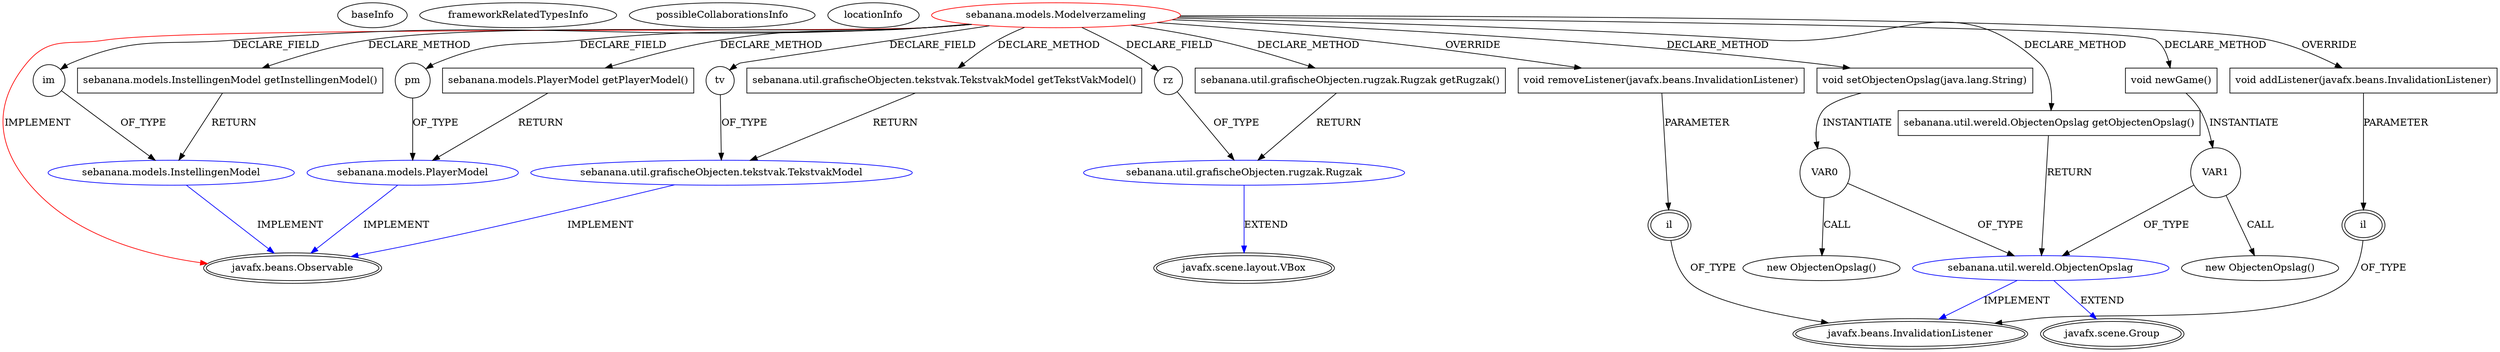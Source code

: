 digraph {
baseInfo[graphId=4113,category="extension_graph",isAnonymous=false,possibleRelation=true]
frameworkRelatedTypesInfo[0="javafx.beans.Observable"]
possibleCollaborationsInfo[0="4113~CLIENT_METHOD_DECLARATION-RETURN_TYPE-FIELD_DECLARATION-~javafx.beans.Observable ~javafx.scene.layout.VBox ~false~false",1="4113~CLIENT_METHOD_DECLARATION-INSTANTIATION-CLIENT_METHOD_DECLARATION-INSTANTIATION-CLIENT_METHOD_DECLARATION-RETURN_TYPE-~javafx.beans.Observable ~javafx.scene.Group javafx.beans.InvalidationListener ~false~false",2="4113~CLIENT_METHOD_DECLARATION-RETURN_TYPE-FIELD_DECLARATION-~javafx.beans.Observable ~javafx.beans.Observable ~false~false"]
locationInfo[projectName="sebbafer-Sebanana",filePath="/sebbafer-Sebanana/Sebanana-master/src/sebanana/models/Modelverzameling.java",contextSignature="Modelverzameling",graphId="4113"]
0[label="sebanana.models.Modelverzameling",vertexType="ROOT_CLIENT_CLASS_DECLARATION",isFrameworkType=false,color=red]
1[label="javafx.beans.Observable",vertexType="FRAMEWORK_INTERFACE_TYPE",isFrameworkType=true,peripheries=2]
2[label="im",vertexType="FIELD_DECLARATION",isFrameworkType=false,shape=circle]
3[label="sebanana.models.InstellingenModel",vertexType="REFERENCE_CLIENT_CLASS_DECLARATION",isFrameworkType=false,color=blue]
5[label="pm",vertexType="FIELD_DECLARATION",isFrameworkType=false,shape=circle]
6[label="sebanana.models.PlayerModel",vertexType="REFERENCE_CLIENT_CLASS_DECLARATION",isFrameworkType=false,color=blue]
8[label="rz",vertexType="FIELD_DECLARATION",isFrameworkType=false,shape=circle]
9[label="sebanana.util.grafischeObjecten.rugzak.Rugzak",vertexType="REFERENCE_CLIENT_CLASS_DECLARATION",isFrameworkType=false,color=blue]
10[label="javafx.scene.layout.VBox",vertexType="FRAMEWORK_CLASS_TYPE",isFrameworkType=true,peripheries=2]
11[label="tv",vertexType="FIELD_DECLARATION",isFrameworkType=false,shape=circle]
12[label="sebanana.util.grafischeObjecten.tekstvak.TekstvakModel",vertexType="REFERENCE_CLIENT_CLASS_DECLARATION",isFrameworkType=false,color=blue]
14[label="void addListener(javafx.beans.InvalidationListener)",vertexType="OVERRIDING_METHOD_DECLARATION",isFrameworkType=false,shape=box]
15[label="il",vertexType="PARAMETER_DECLARATION",isFrameworkType=true,peripheries=2]
16[label="javafx.beans.InvalidationListener",vertexType="FRAMEWORK_INTERFACE_TYPE",isFrameworkType=true,peripheries=2]
17[label="void removeListener(javafx.beans.InvalidationListener)",vertexType="OVERRIDING_METHOD_DECLARATION",isFrameworkType=false,shape=box]
18[label="il",vertexType="PARAMETER_DECLARATION",isFrameworkType=true,peripheries=2]
20[label="sebanana.util.grafischeObjecten.tekstvak.TekstvakModel getTekstVakModel()",vertexType="CLIENT_METHOD_DECLARATION",isFrameworkType=false,shape=box]
22[label="sebanana.util.wereld.ObjectenOpslag getObjectenOpslag()",vertexType="CLIENT_METHOD_DECLARATION",isFrameworkType=false,shape=box]
23[label="sebanana.util.wereld.ObjectenOpslag",vertexType="REFERENCE_CLIENT_CLASS_DECLARATION",isFrameworkType=false,color=blue]
24[label="javafx.scene.Group",vertexType="FRAMEWORK_CLASS_TYPE",isFrameworkType=true,peripheries=2]
26[label="sebanana.util.grafischeObjecten.rugzak.Rugzak getRugzak()",vertexType="CLIENT_METHOD_DECLARATION",isFrameworkType=false,shape=box]
28[label="sebanana.models.PlayerModel getPlayerModel()",vertexType="CLIENT_METHOD_DECLARATION",isFrameworkType=false,shape=box]
30[label="sebanana.models.InstellingenModel getInstellingenModel()",vertexType="CLIENT_METHOD_DECLARATION",isFrameworkType=false,shape=box]
32[label="void setObjectenOpslag(java.lang.String)",vertexType="CLIENT_METHOD_DECLARATION",isFrameworkType=false,shape=box]
34[label="VAR0",vertexType="VARIABLE_EXPRESION",isFrameworkType=false,shape=circle]
33[label="new ObjectenOpslag()",vertexType="CONSTRUCTOR_CALL",isFrameworkType=false]
37[label="void newGame()",vertexType="CLIENT_METHOD_DECLARATION",isFrameworkType=false,shape=box]
39[label="VAR1",vertexType="VARIABLE_EXPRESION",isFrameworkType=false,shape=circle]
38[label="new ObjectenOpslag()",vertexType="CONSTRUCTOR_CALL",isFrameworkType=false]
0->1[label="IMPLEMENT",color=red]
0->2[label="DECLARE_FIELD"]
3->1[label="IMPLEMENT",color=blue]
2->3[label="OF_TYPE"]
0->5[label="DECLARE_FIELD"]
6->1[label="IMPLEMENT",color=blue]
5->6[label="OF_TYPE"]
0->8[label="DECLARE_FIELD"]
9->10[label="EXTEND",color=blue]
8->9[label="OF_TYPE"]
0->11[label="DECLARE_FIELD"]
12->1[label="IMPLEMENT",color=blue]
11->12[label="OF_TYPE"]
0->14[label="OVERRIDE"]
15->16[label="OF_TYPE"]
14->15[label="PARAMETER"]
0->17[label="OVERRIDE"]
18->16[label="OF_TYPE"]
17->18[label="PARAMETER"]
0->20[label="DECLARE_METHOD"]
20->12[label="RETURN"]
0->22[label="DECLARE_METHOD"]
23->24[label="EXTEND",color=blue]
23->16[label="IMPLEMENT",color=blue]
22->23[label="RETURN"]
0->26[label="DECLARE_METHOD"]
26->9[label="RETURN"]
0->28[label="DECLARE_METHOD"]
28->6[label="RETURN"]
0->30[label="DECLARE_METHOD"]
30->3[label="RETURN"]
0->32[label="DECLARE_METHOD"]
32->34[label="INSTANTIATE"]
34->23[label="OF_TYPE"]
34->33[label="CALL"]
0->37[label="DECLARE_METHOD"]
37->39[label="INSTANTIATE"]
39->23[label="OF_TYPE"]
39->38[label="CALL"]
}
